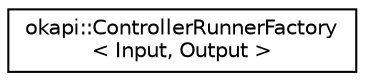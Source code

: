 digraph "Graphical Class Hierarchy"
{
 // LATEX_PDF_SIZE
  edge [fontname="Helvetica",fontsize="10",labelfontname="Helvetica",labelfontsize="10"];
  node [fontname="Helvetica",fontsize="10",shape=record];
  rankdir="LR";
  Node0 [label="okapi::ControllerRunnerFactory\l\< Input, Output \>",height=0.2,width=0.4,color="black", fillcolor="white", style="filled",URL="$classokapi_1_1ControllerRunnerFactory.html",tooltip=" "];
}
